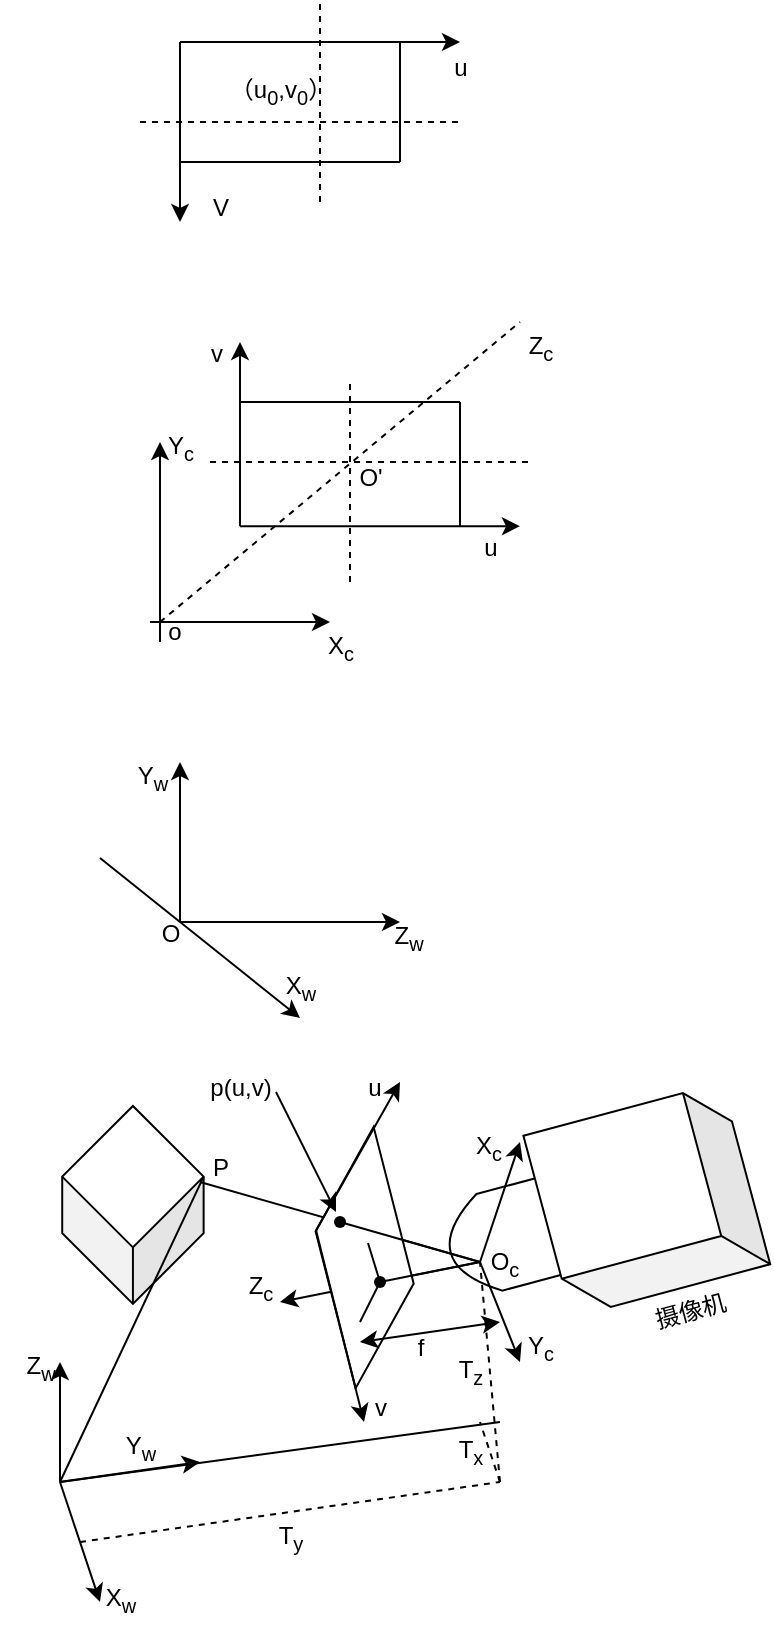 <mxfile version="24.7.17">
  <diagram name="第 1 页" id="Am-hu6-7cuVb2y5IluUW">
    <mxGraphModel dx="750" dy="613" grid="1" gridSize="10" guides="1" tooltips="1" connect="1" arrows="1" fold="1" page="1" pageScale="1" pageWidth="827" pageHeight="1169" math="0" shadow="0">
      <root>
        <mxCell id="0" />
        <mxCell id="1" parent="0" />
        <mxCell id="1WfHpJmpJzPJUs5iyAej-1" value="" style="endArrow=classic;html=1;rounded=0;" edge="1" parent="1">
          <mxGeometry width="50" height="50" relative="1" as="geometry">
            <mxPoint x="280" y="500" as="sourcePoint" />
            <mxPoint x="420" y="500" as="targetPoint" />
          </mxGeometry>
        </mxCell>
        <mxCell id="1WfHpJmpJzPJUs5iyAej-2" value="" style="endArrow=classic;html=1;rounded=0;" edge="1" parent="1">
          <mxGeometry width="50" height="50" relative="1" as="geometry">
            <mxPoint x="280" y="500" as="sourcePoint" />
            <mxPoint x="280" y="590" as="targetPoint" />
          </mxGeometry>
        </mxCell>
        <mxCell id="1WfHpJmpJzPJUs5iyAej-3" value="" style="endArrow=none;html=1;rounded=0;" edge="1" parent="1">
          <mxGeometry width="50" height="50" relative="1" as="geometry">
            <mxPoint x="280" y="560" as="sourcePoint" />
            <mxPoint x="390" y="560" as="targetPoint" />
          </mxGeometry>
        </mxCell>
        <mxCell id="1WfHpJmpJzPJUs5iyAej-4" value="" style="endArrow=none;html=1;rounded=0;" edge="1" parent="1">
          <mxGeometry width="50" height="50" relative="1" as="geometry">
            <mxPoint x="390" y="560" as="sourcePoint" />
            <mxPoint x="390" y="500" as="targetPoint" />
          </mxGeometry>
        </mxCell>
        <mxCell id="1WfHpJmpJzPJUs5iyAej-6" value="" style="endArrow=none;dashed=1;html=1;rounded=0;" edge="1" parent="1">
          <mxGeometry width="50" height="50" relative="1" as="geometry">
            <mxPoint x="350" y="580" as="sourcePoint" />
            <mxPoint x="350" y="480" as="targetPoint" />
          </mxGeometry>
        </mxCell>
        <mxCell id="1WfHpJmpJzPJUs5iyAej-7" value="" style="endArrow=none;dashed=1;html=1;rounded=0;" edge="1" parent="1">
          <mxGeometry width="50" height="50" relative="1" as="geometry">
            <mxPoint x="260" y="540" as="sourcePoint" />
            <mxPoint x="420" y="540" as="targetPoint" />
          </mxGeometry>
        </mxCell>
        <mxCell id="1WfHpJmpJzPJUs5iyAej-8" value="（u&lt;sub&gt;0&lt;/sub&gt;,v&lt;sub&gt;0&lt;/sub&gt;）" style="text;html=1;align=center;verticalAlign=middle;resizable=0;points=[];autosize=1;strokeColor=none;fillColor=none;" vertex="1" parent="1">
          <mxGeometry x="295" y="510" width="70" height="30" as="geometry" />
        </mxCell>
        <mxCell id="1WfHpJmpJzPJUs5iyAej-9" value="" style="endArrow=classic;html=1;rounded=0;" edge="1" parent="1">
          <mxGeometry width="50" height="50" relative="1" as="geometry">
            <mxPoint x="310" y="742.09" as="sourcePoint" />
            <mxPoint x="450" y="742.09" as="targetPoint" />
          </mxGeometry>
        </mxCell>
        <mxCell id="1WfHpJmpJzPJUs5iyAej-10" value="" style="endArrow=classic;html=1;rounded=0;" edge="1" parent="1">
          <mxGeometry width="50" height="50" relative="1" as="geometry">
            <mxPoint x="310" y="742.09" as="sourcePoint" />
            <mxPoint x="310" y="649.997" as="targetPoint" />
          </mxGeometry>
        </mxCell>
        <mxCell id="1WfHpJmpJzPJUs5iyAej-11" value="" style="endArrow=none;html=1;rounded=0;" edge="1" parent="1">
          <mxGeometry width="50" height="50" relative="1" as="geometry">
            <mxPoint x="310" y="680" as="sourcePoint" />
            <mxPoint x="420" y="680" as="targetPoint" />
          </mxGeometry>
        </mxCell>
        <mxCell id="1WfHpJmpJzPJUs5iyAej-12" value="" style="endArrow=none;html=1;rounded=0;" edge="1" parent="1">
          <mxGeometry width="50" height="50" relative="1" as="geometry">
            <mxPoint x="420" y="742.09" as="sourcePoint" />
            <mxPoint x="420" y="680" as="targetPoint" />
          </mxGeometry>
        </mxCell>
        <mxCell id="1WfHpJmpJzPJUs5iyAej-13" value="" style="endArrow=none;dashed=1;html=1;rounded=0;" edge="1" parent="1">
          <mxGeometry width="50" height="50" relative="1" as="geometry">
            <mxPoint x="365" y="770" as="sourcePoint" />
            <mxPoint x="365" y="670" as="targetPoint" />
          </mxGeometry>
        </mxCell>
        <mxCell id="1WfHpJmpJzPJUs5iyAej-14" value="" style="endArrow=none;dashed=1;html=1;rounded=0;" edge="1" parent="1">
          <mxGeometry width="50" height="50" relative="1" as="geometry">
            <mxPoint x="295" y="710" as="sourcePoint" />
            <mxPoint x="455" y="710" as="targetPoint" />
          </mxGeometry>
        </mxCell>
        <mxCell id="1WfHpJmpJzPJUs5iyAej-15" value="O&#39;" style="text;html=1;align=center;verticalAlign=middle;resizable=0;points=[];autosize=1;strokeColor=none;fillColor=none;" vertex="1" parent="1">
          <mxGeometry x="355" y="703" width="40" height="30" as="geometry" />
        </mxCell>
        <mxCell id="1WfHpJmpJzPJUs5iyAej-17" value="V" style="text;html=1;align=center;verticalAlign=middle;resizable=0;points=[];autosize=1;strokeColor=none;fillColor=none;" vertex="1" parent="1">
          <mxGeometry x="285" y="568" width="30" height="30" as="geometry" />
        </mxCell>
        <mxCell id="1WfHpJmpJzPJUs5iyAej-18" value="u" style="text;html=1;align=center;verticalAlign=middle;resizable=0;points=[];autosize=1;strokeColor=none;fillColor=none;" vertex="1" parent="1">
          <mxGeometry x="405" y="498" width="30" height="30" as="geometry" />
        </mxCell>
        <mxCell id="1WfHpJmpJzPJUs5iyAej-19" value="" style="endArrow=classic;html=1;rounded=0;" edge="1" parent="1">
          <mxGeometry width="50" height="50" relative="1" as="geometry">
            <mxPoint x="265" y="790" as="sourcePoint" />
            <mxPoint x="355" y="790" as="targetPoint" />
          </mxGeometry>
        </mxCell>
        <mxCell id="1WfHpJmpJzPJUs5iyAej-20" value="" style="endArrow=classic;html=1;rounded=0;" edge="1" parent="1">
          <mxGeometry width="50" height="50" relative="1" as="geometry">
            <mxPoint x="270" y="800" as="sourcePoint" />
            <mxPoint x="270" y="700" as="targetPoint" />
          </mxGeometry>
        </mxCell>
        <mxCell id="1WfHpJmpJzPJUs5iyAej-21" value="" style="endArrow=none;dashed=1;html=1;rounded=0;" edge="1" parent="1">
          <mxGeometry width="50" height="50" relative="1" as="geometry">
            <mxPoint x="270" y="790" as="sourcePoint" />
            <mxPoint x="450" y="640" as="targetPoint" />
          </mxGeometry>
        </mxCell>
        <mxCell id="1WfHpJmpJzPJUs5iyAej-22" value="o" style="text;html=1;align=center;verticalAlign=middle;resizable=0;points=[];autosize=1;strokeColor=none;fillColor=none;" vertex="1" parent="1">
          <mxGeometry x="262" y="780" width="30" height="30" as="geometry" />
        </mxCell>
        <mxCell id="1WfHpJmpJzPJUs5iyAej-23" value="Y&lt;sub&gt;c&lt;/sub&gt;" style="text;html=1;align=center;verticalAlign=middle;resizable=0;points=[];autosize=1;strokeColor=none;fillColor=none;" vertex="1" parent="1">
          <mxGeometry x="260" y="688" width="40" height="30" as="geometry" />
        </mxCell>
        <mxCell id="1WfHpJmpJzPJUs5iyAej-25" value="X&lt;sub&gt;c&lt;/sub&gt;" style="text;html=1;align=center;verticalAlign=middle;resizable=0;points=[];autosize=1;strokeColor=none;fillColor=none;" vertex="1" parent="1">
          <mxGeometry x="340" y="788" width="40" height="30" as="geometry" />
        </mxCell>
        <mxCell id="1WfHpJmpJzPJUs5iyAej-27" value="Z&lt;sub&gt;c&lt;/sub&gt;" style="text;html=1;align=center;verticalAlign=middle;resizable=0;points=[];autosize=1;strokeColor=none;fillColor=none;" vertex="1" parent="1">
          <mxGeometry x="440" y="638" width="40" height="30" as="geometry" />
        </mxCell>
        <mxCell id="1WfHpJmpJzPJUs5iyAej-28" value="u" style="text;html=1;align=center;verticalAlign=middle;resizable=0;points=[];autosize=1;strokeColor=none;fillColor=none;" vertex="1" parent="1">
          <mxGeometry x="420" y="738" width="30" height="30" as="geometry" />
        </mxCell>
        <mxCell id="1WfHpJmpJzPJUs5iyAej-29" value="v" style="text;html=1;align=center;verticalAlign=middle;resizable=0;points=[];autosize=1;strokeColor=none;fillColor=none;" vertex="1" parent="1">
          <mxGeometry x="283" y="641" width="30" height="30" as="geometry" />
        </mxCell>
        <mxCell id="1WfHpJmpJzPJUs5iyAej-30" value="" style="endArrow=classic;html=1;rounded=0;" edge="1" parent="1">
          <mxGeometry width="50" height="50" relative="1" as="geometry">
            <mxPoint x="280" y="940" as="sourcePoint" />
            <mxPoint x="280" y="860" as="targetPoint" />
          </mxGeometry>
        </mxCell>
        <mxCell id="1WfHpJmpJzPJUs5iyAej-31" value="" style="endArrow=classic;html=1;rounded=0;" edge="1" parent="1">
          <mxGeometry width="50" height="50" relative="1" as="geometry">
            <mxPoint x="280" y="940" as="sourcePoint" />
            <mxPoint x="390" y="940" as="targetPoint" />
          </mxGeometry>
        </mxCell>
        <mxCell id="1WfHpJmpJzPJUs5iyAej-32" value="" style="endArrow=classic;html=1;rounded=0;" edge="1" parent="1">
          <mxGeometry width="50" height="50" relative="1" as="geometry">
            <mxPoint x="240" y="908" as="sourcePoint" />
            <mxPoint x="340" y="988" as="targetPoint" />
          </mxGeometry>
        </mxCell>
        <mxCell id="1WfHpJmpJzPJUs5iyAej-33" value="O&lt;div&gt;&lt;br&gt;&lt;/div&gt;" style="text;html=1;align=center;verticalAlign=middle;resizable=0;points=[];autosize=1;strokeColor=none;fillColor=none;" vertex="1" parent="1">
          <mxGeometry x="260" y="933" width="30" height="40" as="geometry" />
        </mxCell>
        <mxCell id="1WfHpJmpJzPJUs5iyAej-34" value="X&lt;sub&gt;w&lt;/sub&gt;" style="text;html=1;align=center;verticalAlign=middle;resizable=0;points=[];autosize=1;strokeColor=none;fillColor=none;" vertex="1" parent="1">
          <mxGeometry x="320" y="958" width="40" height="30" as="geometry" />
        </mxCell>
        <mxCell id="1WfHpJmpJzPJUs5iyAej-35" value="Z&lt;sub&gt;w&lt;/sub&gt;" style="text;html=1;align=center;verticalAlign=middle;resizable=0;points=[];autosize=1;strokeColor=none;fillColor=none;" vertex="1" parent="1">
          <mxGeometry x="374" y="933" width="40" height="30" as="geometry" />
        </mxCell>
        <mxCell id="1WfHpJmpJzPJUs5iyAej-36" value="Y&lt;sub&gt;w&lt;/sub&gt;" style="text;html=1;align=center;verticalAlign=middle;resizable=0;points=[];autosize=1;strokeColor=none;fillColor=none;" vertex="1" parent="1">
          <mxGeometry x="246" y="853" width="40" height="30" as="geometry" />
        </mxCell>
        <mxCell id="1WfHpJmpJzPJUs5iyAej-37" value="" style="shape=cube;whiteSpace=wrap;html=1;boundedLbl=1;backgroundOutline=1;darkOpacity=0.05;darkOpacity2=0.1;rotation=-135;" vertex="1" parent="1">
          <mxGeometry x="221.46" y="1046.46" width="70" height="70" as="geometry" />
        </mxCell>
        <mxCell id="1WfHpJmpJzPJUs5iyAej-38" value="" style="endArrow=classic;html=1;rounded=0;" edge="1" parent="1">
          <mxGeometry width="50" height="50" relative="1" as="geometry">
            <mxPoint x="220" y="1220" as="sourcePoint" />
            <mxPoint x="240" y="1280" as="targetPoint" />
          </mxGeometry>
        </mxCell>
        <mxCell id="1WfHpJmpJzPJUs5iyAej-39" value="" style="endArrow=classic;html=1;rounded=0;" edge="1" parent="1">
          <mxGeometry width="50" height="50" relative="1" as="geometry">
            <mxPoint x="220" y="1220" as="sourcePoint" />
            <mxPoint x="220" y="1160" as="targetPoint" />
          </mxGeometry>
        </mxCell>
        <mxCell id="1WfHpJmpJzPJUs5iyAej-40" value="" style="endArrow=classic;html=1;rounded=0;" edge="1" parent="1">
          <mxGeometry width="50" height="50" relative="1" as="geometry">
            <mxPoint x="220" y="1220" as="sourcePoint" />
            <mxPoint x="290" y="1210" as="targetPoint" />
          </mxGeometry>
        </mxCell>
        <mxCell id="1WfHpJmpJzPJUs5iyAej-41" value="" style="endArrow=none;html=1;rounded=0;" edge="1" parent="1">
          <mxGeometry width="50" height="50" relative="1" as="geometry">
            <mxPoint x="220" y="1220" as="sourcePoint" />
            <mxPoint x="440" y="1190" as="targetPoint" />
          </mxGeometry>
        </mxCell>
        <mxCell id="1WfHpJmpJzPJUs5iyAej-42" value="" style="endArrow=none;dashed=1;html=1;rounded=0;" edge="1" parent="1">
          <mxGeometry width="50" height="50" relative="1" as="geometry">
            <mxPoint x="230" y="1250" as="sourcePoint" />
            <mxPoint x="440" y="1220" as="targetPoint" />
          </mxGeometry>
        </mxCell>
        <mxCell id="1WfHpJmpJzPJUs5iyAej-44" value="" style="endArrow=none;dashed=1;html=1;rounded=0;" edge="1" parent="1">
          <mxGeometry width="50" height="50" relative="1" as="geometry">
            <mxPoint x="440" y="1220" as="sourcePoint" />
            <mxPoint x="430" y="1190" as="targetPoint" />
          </mxGeometry>
        </mxCell>
        <mxCell id="1WfHpJmpJzPJUs5iyAej-47" value="" style="shape=dataStorage;whiteSpace=wrap;html=1;fixedSize=1;rotation=-15;" vertex="1" parent="1">
          <mxGeometry x="414" y="1070" width="80" height="50" as="geometry" />
        </mxCell>
        <mxCell id="1WfHpJmpJzPJUs5iyAej-48" value="" style="shape=cube;whiteSpace=wrap;html=1;boundedLbl=1;backgroundOutline=1;darkOpacity=0.05;darkOpacity2=0.1;rotation=-195;" vertex="1" parent="1">
          <mxGeometry x="462.11" y="1032.02" width="102.59" height="93.96" as="geometry" />
        </mxCell>
        <mxCell id="1WfHpJmpJzPJUs5iyAej-49" value="" style="endArrow=none;dashed=1;html=1;rounded=0;" edge="1" parent="1">
          <mxGeometry width="50" height="50" relative="1" as="geometry">
            <mxPoint x="440" y="1220" as="sourcePoint" />
            <mxPoint x="430" y="1110" as="targetPoint" />
          </mxGeometry>
        </mxCell>
        <mxCell id="1WfHpJmpJzPJUs5iyAej-50" value="" style="endArrow=classic;html=1;rounded=0;" edge="1" parent="1">
          <mxGeometry width="50" height="50" relative="1" as="geometry">
            <mxPoint x="430" y="1110" as="sourcePoint" />
            <mxPoint x="450" y="1160" as="targetPoint" />
          </mxGeometry>
        </mxCell>
        <mxCell id="1WfHpJmpJzPJUs5iyAej-51" value="" style="endArrow=classic;html=1;rounded=0;" edge="1" parent="1">
          <mxGeometry width="50" height="50" relative="1" as="geometry">
            <mxPoint x="430" y="1110" as="sourcePoint" />
            <mxPoint x="450" y="1050" as="targetPoint" />
          </mxGeometry>
        </mxCell>
        <mxCell id="1WfHpJmpJzPJUs5iyAej-53" value="" style="endArrow=none;html=1;rounded=0;entryX=0;entryY=0;entryDx=20;entryDy=70;entryPerimeter=0;" edge="1" parent="1" target="1WfHpJmpJzPJUs5iyAej-37">
          <mxGeometry width="50" height="50" relative="1" as="geometry">
            <mxPoint x="220" y="1220" as="sourcePoint" />
            <mxPoint x="270" y="1170" as="targetPoint" />
          </mxGeometry>
        </mxCell>
        <mxCell id="1WfHpJmpJzPJUs5iyAej-59" value="" style="endArrow=none;html=1;rounded=0;" edge="1" parent="1">
          <mxGeometry width="50" height="50" relative="1" as="geometry">
            <mxPoint x="290" y="1070" as="sourcePoint" />
            <mxPoint x="430" y="1110" as="targetPoint" />
          </mxGeometry>
        </mxCell>
        <mxCell id="1WfHpJmpJzPJUs5iyAej-60" value="" style="endArrow=classic;html=1;rounded=0;" edge="1" parent="1">
          <mxGeometry width="50" height="50" relative="1" as="geometry">
            <mxPoint x="430" y="1110" as="sourcePoint" />
            <mxPoint x="330" y="1130" as="targetPoint" />
          </mxGeometry>
        </mxCell>
        <mxCell id="1WfHpJmpJzPJUs5iyAej-62" value="" style="shape=parallelogram;perimeter=parallelogramPerimeter;whiteSpace=wrap;html=1;fixedSize=1;rotation=-61;size=58.81;" vertex="1" parent="1">
          <mxGeometry x="313" y="1080" width="118.63" height="55.51" as="geometry" />
        </mxCell>
        <mxCell id="1WfHpJmpJzPJUs5iyAej-63" value="" style="endArrow=none;html=1;rounded=0;" edge="1" parent="1" source="1WfHpJmpJzPJUs5iyAej-90">
          <mxGeometry width="50" height="50" relative="1" as="geometry">
            <mxPoint x="430" y="1110" as="sourcePoint" />
            <mxPoint x="360" y="1090" as="targetPoint" />
          </mxGeometry>
        </mxCell>
        <mxCell id="1WfHpJmpJzPJUs5iyAej-64" value="" style="endArrow=none;html=1;rounded=0;" edge="1" parent="1" source="1WfHpJmpJzPJUs5iyAej-92">
          <mxGeometry width="50" height="50" relative="1" as="geometry">
            <mxPoint x="380" y="1120" as="sourcePoint" />
            <mxPoint x="430" y="1110" as="targetPoint" />
          </mxGeometry>
        </mxCell>
        <mxCell id="1WfHpJmpJzPJUs5iyAej-65" value="" style="endArrow=none;html=1;rounded=0;" edge="1" parent="1">
          <mxGeometry width="50" height="50" relative="1" as="geometry">
            <mxPoint x="380" y="1120" as="sourcePoint" />
            <mxPoint x="374" y="1100.51" as="targetPoint" />
          </mxGeometry>
        </mxCell>
        <mxCell id="1WfHpJmpJzPJUs5iyAej-67" value="" style="endArrow=none;html=1;rounded=0;" edge="1" parent="1">
          <mxGeometry width="50" height="50" relative="1" as="geometry">
            <mxPoint x="370" y="1140" as="sourcePoint" />
            <mxPoint x="380" y="1120" as="targetPoint" />
          </mxGeometry>
        </mxCell>
        <mxCell id="1WfHpJmpJzPJUs5iyAej-69" value="" style="endArrow=none;html=1;rounded=0;" edge="1" parent="1">
          <mxGeometry width="50" height="50" relative="1" as="geometry">
            <mxPoint x="380" y="1110" as="sourcePoint" />
            <mxPoint x="380" y="1110" as="targetPoint" />
          </mxGeometry>
        </mxCell>
        <mxCell id="1WfHpJmpJzPJUs5iyAej-73" value="" style="endArrow=classic;html=1;rounded=0;exitX=0.5;exitY=0;exitDx=0;exitDy=0;" edge="1" parent="1" source="1WfHpJmpJzPJUs5iyAej-62">
          <mxGeometry width="50" height="50" relative="1" as="geometry">
            <mxPoint x="360" y="1160" as="sourcePoint" />
            <mxPoint x="390" y="1020" as="targetPoint" />
          </mxGeometry>
        </mxCell>
        <mxCell id="1WfHpJmpJzPJUs5iyAej-75" value="" style="endArrow=classic;html=1;rounded=0;exitX=0.5;exitY=0;exitDx=0;exitDy=0;" edge="1" parent="1" source="1WfHpJmpJzPJUs5iyAej-62">
          <mxGeometry width="50" height="50" relative="1" as="geometry">
            <mxPoint x="360" y="1160" as="sourcePoint" />
            <mxPoint x="372" y="1190" as="targetPoint" />
          </mxGeometry>
        </mxCell>
        <mxCell id="1WfHpJmpJzPJUs5iyAej-80" value="" style="endArrow=classic;startArrow=classic;html=1;rounded=0;" edge="1" parent="1">
          <mxGeometry width="50" height="50" relative="1" as="geometry">
            <mxPoint x="370" y="1150" as="sourcePoint" />
            <mxPoint x="440" y="1140" as="targetPoint" />
          </mxGeometry>
        </mxCell>
        <mxCell id="1WfHpJmpJzPJUs5iyAej-81" value="P" style="text;html=1;align=center;verticalAlign=middle;resizable=0;points=[];autosize=1;strokeColor=none;fillColor=none;" vertex="1" parent="1">
          <mxGeometry x="285" y="1048" width="30" height="30" as="geometry" />
        </mxCell>
        <mxCell id="1WfHpJmpJzPJUs5iyAej-82" value="u" style="text;html=1;align=center;verticalAlign=middle;resizable=0;points=[];autosize=1;strokeColor=none;fillColor=none;" vertex="1" parent="1">
          <mxGeometry x="362" y="1008" width="30" height="30" as="geometry" />
        </mxCell>
        <mxCell id="1WfHpJmpJzPJUs5iyAej-83" value="v" style="text;html=1;align=center;verticalAlign=middle;resizable=0;points=[];autosize=1;strokeColor=none;fillColor=none;" vertex="1" parent="1">
          <mxGeometry x="365" y="1168" width="30" height="30" as="geometry" />
        </mxCell>
        <mxCell id="1WfHpJmpJzPJUs5iyAej-84" value="f" style="text;html=1;align=center;verticalAlign=middle;resizable=0;points=[];autosize=1;strokeColor=none;fillColor=none;" vertex="1" parent="1">
          <mxGeometry x="385" y="1138" width="30" height="30" as="geometry" />
        </mxCell>
        <mxCell id="1WfHpJmpJzPJUs5iyAej-85" value="Z&lt;sub&gt;c&lt;/sub&gt;" style="text;html=1;align=center;verticalAlign=middle;resizable=0;points=[];autosize=1;strokeColor=none;fillColor=none;" vertex="1" parent="1">
          <mxGeometry x="300" y="1108" width="40" height="30" as="geometry" />
        </mxCell>
        <mxCell id="1WfHpJmpJzPJUs5iyAej-86" value="O&lt;sub&gt;c&lt;/sub&gt;" style="text;html=1;align=center;verticalAlign=middle;resizable=0;points=[];autosize=1;strokeColor=none;fillColor=none;" vertex="1" parent="1">
          <mxGeometry x="422.11" y="1095.98" width="40" height="30" as="geometry" />
        </mxCell>
        <mxCell id="1WfHpJmpJzPJUs5iyAej-87" value="Y&lt;sub&gt;c&lt;/sub&gt;" style="text;html=1;align=center;verticalAlign=middle;resizable=0;points=[];autosize=1;strokeColor=none;fillColor=none;" vertex="1" parent="1">
          <mxGeometry x="440" y="1138" width="40" height="30" as="geometry" />
        </mxCell>
        <mxCell id="1WfHpJmpJzPJUs5iyAej-88" value="X&lt;sub&gt;c&lt;/sub&gt;" style="text;html=1;align=center;verticalAlign=middle;resizable=0;points=[];autosize=1;strokeColor=none;fillColor=none;" vertex="1" parent="1">
          <mxGeometry x="414" y="1038" width="40" height="30" as="geometry" />
        </mxCell>
        <mxCell id="1WfHpJmpJzPJUs5iyAej-91" value="" style="endArrow=none;html=1;rounded=0;" edge="1" parent="1" target="1WfHpJmpJzPJUs5iyAej-90">
          <mxGeometry width="50" height="50" relative="1" as="geometry">
            <mxPoint x="430" y="1110" as="sourcePoint" />
            <mxPoint x="360" y="1090" as="targetPoint" />
          </mxGeometry>
        </mxCell>
        <mxCell id="1WfHpJmpJzPJUs5iyAej-90" value="" style="shape=waypoint;sketch=0;fillStyle=solid;size=6;pointerEvents=1;points=[];fillColor=none;resizable=0;rotatable=0;perimeter=centerPerimeter;snapToPoint=1;" vertex="1" parent="1">
          <mxGeometry x="350" y="1080" width="20" height="20" as="geometry" />
        </mxCell>
        <mxCell id="1WfHpJmpJzPJUs5iyAej-92" value="" style="shape=waypoint;sketch=0;fillStyle=solid;size=6;pointerEvents=1;points=[];fillColor=none;resizable=0;rotatable=0;perimeter=centerPerimeter;snapToPoint=1;" vertex="1" parent="1">
          <mxGeometry x="370" y="1110" width="20" height="20" as="geometry" />
        </mxCell>
        <mxCell id="1WfHpJmpJzPJUs5iyAej-93" value="" style="endArrow=classic;html=1;rounded=0;entryX=0.433;entryY=0.157;entryDx=0;entryDy=0;entryPerimeter=0;" edge="1" parent="1">
          <mxGeometry width="50" height="50" relative="1" as="geometry">
            <mxPoint x="328" y="1025" as="sourcePoint" />
            <mxPoint x="358" y="1085" as="targetPoint" />
          </mxGeometry>
        </mxCell>
        <mxCell id="1WfHpJmpJzPJUs5iyAej-94" value="p(u,v)" style="text;html=1;align=center;verticalAlign=middle;resizable=0;points=[];autosize=1;strokeColor=none;fillColor=none;" vertex="1" parent="1">
          <mxGeometry x="285" y="1008" width="50" height="30" as="geometry" />
        </mxCell>
        <mxCell id="1WfHpJmpJzPJUs5iyAej-95" value="摄像机" style="text;html=1;align=center;verticalAlign=middle;resizable=0;points=[];autosize=1;strokeColor=none;fillColor=none;rotation=-15;" vertex="1" parent="1">
          <mxGeometry x="504.7" y="1120" width="60" height="30" as="geometry" />
        </mxCell>
        <mxCell id="1WfHpJmpJzPJUs5iyAej-96" value="T&lt;sub&gt;x&lt;/sub&gt;" style="text;html=1;align=center;verticalAlign=middle;resizable=0;points=[];autosize=1;strokeColor=none;fillColor=none;" vertex="1" parent="1">
          <mxGeometry x="405" y="1190" width="40" height="30" as="geometry" />
        </mxCell>
        <mxCell id="1WfHpJmpJzPJUs5iyAej-98" value="T&lt;sub&gt;y&lt;/sub&gt;" style="text;html=1;align=center;verticalAlign=middle;resizable=0;points=[];autosize=1;strokeColor=none;fillColor=none;" vertex="1" parent="1">
          <mxGeometry x="315" y="1233" width="40" height="30" as="geometry" />
        </mxCell>
        <mxCell id="1WfHpJmpJzPJUs5iyAej-99" value="T&lt;sub&gt;z&lt;/sub&gt;" style="text;html=1;align=center;verticalAlign=middle;resizable=0;points=[];autosize=1;strokeColor=none;fillColor=none;" vertex="1" parent="1">
          <mxGeometry x="405" y="1150" width="40" height="30" as="geometry" />
        </mxCell>
        <mxCell id="1WfHpJmpJzPJUs5iyAej-100" value="Y&lt;sub&gt;w&lt;/sub&gt;" style="text;html=1;align=center;verticalAlign=middle;resizable=0;points=[];autosize=1;strokeColor=none;fillColor=none;" vertex="1" parent="1">
          <mxGeometry x="240" y="1188" width="40" height="30" as="geometry" />
        </mxCell>
        <mxCell id="1WfHpJmpJzPJUs5iyAej-101" value="Z&lt;sub&gt;w&lt;/sub&gt;" style="text;html=1;align=center;verticalAlign=middle;resizable=0;points=[];autosize=1;strokeColor=none;fillColor=none;" vertex="1" parent="1">
          <mxGeometry x="190" y="1148" width="40" height="30" as="geometry" />
        </mxCell>
        <mxCell id="1WfHpJmpJzPJUs5iyAej-102" value="X&lt;sub&gt;w&lt;/sub&gt;" style="text;html=1;align=center;verticalAlign=middle;resizable=0;points=[];autosize=1;strokeColor=none;fillColor=none;" vertex="1" parent="1">
          <mxGeometry x="230" y="1264" width="40" height="30" as="geometry" />
        </mxCell>
      </root>
    </mxGraphModel>
  </diagram>
</mxfile>
